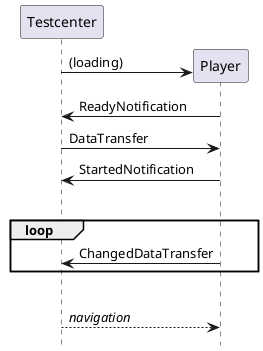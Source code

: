 @startuml

hide footbox

participant Testcenter
create Player
Testcenter -> Player: (loading)
Testcenter <- Player: ReadyNotification
Testcenter -> Player: DataTransfer
Testcenter <- Player: StartedNotification

|||

loop
    Testcenter <- Player: ChangedDataTransfer
end

|||

Testcenter --> Player: //navigation//

@enduml